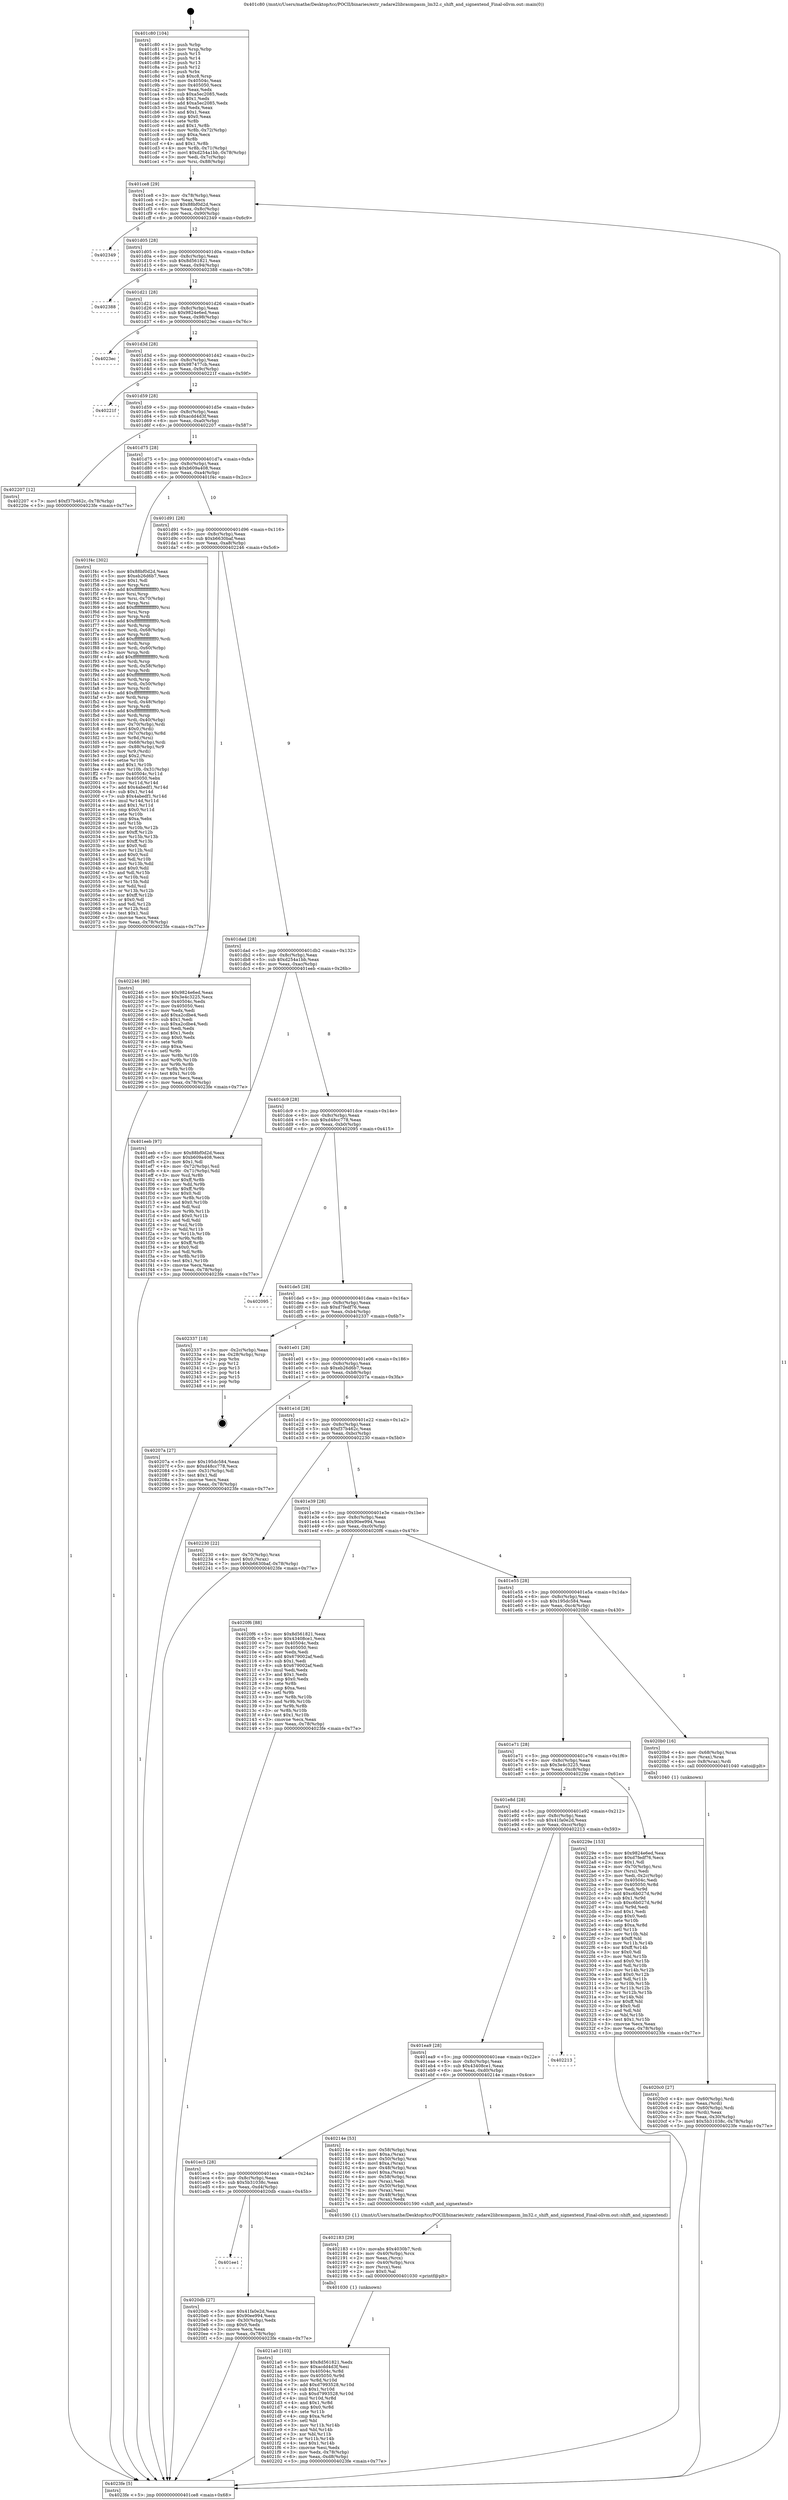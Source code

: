 digraph "0x401c80" {
  label = "0x401c80 (/mnt/c/Users/mathe/Desktop/tcc/POCII/binaries/extr_radare2librasmpasm_lm32.c_shift_and_signextend_Final-ollvm.out::main(0))"
  labelloc = "t"
  node[shape=record]

  Entry [label="",width=0.3,height=0.3,shape=circle,fillcolor=black,style=filled]
  "0x401ce8" [label="{
     0x401ce8 [29]\l
     | [instrs]\l
     &nbsp;&nbsp;0x401ce8 \<+3\>: mov -0x78(%rbp),%eax\l
     &nbsp;&nbsp;0x401ceb \<+2\>: mov %eax,%ecx\l
     &nbsp;&nbsp;0x401ced \<+6\>: sub $0x88bf0d2d,%ecx\l
     &nbsp;&nbsp;0x401cf3 \<+6\>: mov %eax,-0x8c(%rbp)\l
     &nbsp;&nbsp;0x401cf9 \<+6\>: mov %ecx,-0x90(%rbp)\l
     &nbsp;&nbsp;0x401cff \<+6\>: je 0000000000402349 \<main+0x6c9\>\l
  }"]
  "0x402349" [label="{
     0x402349\l
  }", style=dashed]
  "0x401d05" [label="{
     0x401d05 [28]\l
     | [instrs]\l
     &nbsp;&nbsp;0x401d05 \<+5\>: jmp 0000000000401d0a \<main+0x8a\>\l
     &nbsp;&nbsp;0x401d0a \<+6\>: mov -0x8c(%rbp),%eax\l
     &nbsp;&nbsp;0x401d10 \<+5\>: sub $0x8d561821,%eax\l
     &nbsp;&nbsp;0x401d15 \<+6\>: mov %eax,-0x94(%rbp)\l
     &nbsp;&nbsp;0x401d1b \<+6\>: je 0000000000402388 \<main+0x708\>\l
  }"]
  Exit [label="",width=0.3,height=0.3,shape=circle,fillcolor=black,style=filled,peripheries=2]
  "0x402388" [label="{
     0x402388\l
  }", style=dashed]
  "0x401d21" [label="{
     0x401d21 [28]\l
     | [instrs]\l
     &nbsp;&nbsp;0x401d21 \<+5\>: jmp 0000000000401d26 \<main+0xa6\>\l
     &nbsp;&nbsp;0x401d26 \<+6\>: mov -0x8c(%rbp),%eax\l
     &nbsp;&nbsp;0x401d2c \<+5\>: sub $0x9824e6ed,%eax\l
     &nbsp;&nbsp;0x401d31 \<+6\>: mov %eax,-0x98(%rbp)\l
     &nbsp;&nbsp;0x401d37 \<+6\>: je 00000000004023ec \<main+0x76c\>\l
  }"]
  "0x4021a0" [label="{
     0x4021a0 [103]\l
     | [instrs]\l
     &nbsp;&nbsp;0x4021a0 \<+5\>: mov $0x8d561821,%edx\l
     &nbsp;&nbsp;0x4021a5 \<+5\>: mov $0xacdd4d3f,%esi\l
     &nbsp;&nbsp;0x4021aa \<+8\>: mov 0x40504c,%r8d\l
     &nbsp;&nbsp;0x4021b2 \<+8\>: mov 0x405050,%r9d\l
     &nbsp;&nbsp;0x4021ba \<+3\>: mov %r8d,%r10d\l
     &nbsp;&nbsp;0x4021bd \<+7\>: add $0xd7993528,%r10d\l
     &nbsp;&nbsp;0x4021c4 \<+4\>: sub $0x1,%r10d\l
     &nbsp;&nbsp;0x4021c8 \<+7\>: sub $0xd7993528,%r10d\l
     &nbsp;&nbsp;0x4021cf \<+4\>: imul %r10d,%r8d\l
     &nbsp;&nbsp;0x4021d3 \<+4\>: and $0x1,%r8d\l
     &nbsp;&nbsp;0x4021d7 \<+4\>: cmp $0x0,%r8d\l
     &nbsp;&nbsp;0x4021db \<+4\>: sete %r11b\l
     &nbsp;&nbsp;0x4021df \<+4\>: cmp $0xa,%r9d\l
     &nbsp;&nbsp;0x4021e3 \<+3\>: setl %bl\l
     &nbsp;&nbsp;0x4021e6 \<+3\>: mov %r11b,%r14b\l
     &nbsp;&nbsp;0x4021e9 \<+3\>: and %bl,%r14b\l
     &nbsp;&nbsp;0x4021ec \<+3\>: xor %bl,%r11b\l
     &nbsp;&nbsp;0x4021ef \<+3\>: or %r11b,%r14b\l
     &nbsp;&nbsp;0x4021f2 \<+4\>: test $0x1,%r14b\l
     &nbsp;&nbsp;0x4021f6 \<+3\>: cmovne %esi,%edx\l
     &nbsp;&nbsp;0x4021f9 \<+3\>: mov %edx,-0x78(%rbp)\l
     &nbsp;&nbsp;0x4021fc \<+6\>: mov %eax,-0xd8(%rbp)\l
     &nbsp;&nbsp;0x402202 \<+5\>: jmp 00000000004023fe \<main+0x77e\>\l
  }"]
  "0x4023ec" [label="{
     0x4023ec\l
  }", style=dashed]
  "0x401d3d" [label="{
     0x401d3d [28]\l
     | [instrs]\l
     &nbsp;&nbsp;0x401d3d \<+5\>: jmp 0000000000401d42 \<main+0xc2\>\l
     &nbsp;&nbsp;0x401d42 \<+6\>: mov -0x8c(%rbp),%eax\l
     &nbsp;&nbsp;0x401d48 \<+5\>: sub $0x987477cb,%eax\l
     &nbsp;&nbsp;0x401d4d \<+6\>: mov %eax,-0x9c(%rbp)\l
     &nbsp;&nbsp;0x401d53 \<+6\>: je 000000000040221f \<main+0x59f\>\l
  }"]
  "0x402183" [label="{
     0x402183 [29]\l
     | [instrs]\l
     &nbsp;&nbsp;0x402183 \<+10\>: movabs $0x4030b7,%rdi\l
     &nbsp;&nbsp;0x40218d \<+4\>: mov -0x40(%rbp),%rcx\l
     &nbsp;&nbsp;0x402191 \<+2\>: mov %eax,(%rcx)\l
     &nbsp;&nbsp;0x402193 \<+4\>: mov -0x40(%rbp),%rcx\l
     &nbsp;&nbsp;0x402197 \<+2\>: mov (%rcx),%esi\l
     &nbsp;&nbsp;0x402199 \<+2\>: mov $0x0,%al\l
     &nbsp;&nbsp;0x40219b \<+5\>: call 0000000000401030 \<printf@plt\>\l
     | [calls]\l
     &nbsp;&nbsp;0x401030 \{1\} (unknown)\l
  }"]
  "0x40221f" [label="{
     0x40221f\l
  }", style=dashed]
  "0x401d59" [label="{
     0x401d59 [28]\l
     | [instrs]\l
     &nbsp;&nbsp;0x401d59 \<+5\>: jmp 0000000000401d5e \<main+0xde\>\l
     &nbsp;&nbsp;0x401d5e \<+6\>: mov -0x8c(%rbp),%eax\l
     &nbsp;&nbsp;0x401d64 \<+5\>: sub $0xacdd4d3f,%eax\l
     &nbsp;&nbsp;0x401d69 \<+6\>: mov %eax,-0xa0(%rbp)\l
     &nbsp;&nbsp;0x401d6f \<+6\>: je 0000000000402207 \<main+0x587\>\l
  }"]
  "0x401ee1" [label="{
     0x401ee1\l
  }", style=dashed]
  "0x402207" [label="{
     0x402207 [12]\l
     | [instrs]\l
     &nbsp;&nbsp;0x402207 \<+7\>: movl $0xf37b462c,-0x78(%rbp)\l
     &nbsp;&nbsp;0x40220e \<+5\>: jmp 00000000004023fe \<main+0x77e\>\l
  }"]
  "0x401d75" [label="{
     0x401d75 [28]\l
     | [instrs]\l
     &nbsp;&nbsp;0x401d75 \<+5\>: jmp 0000000000401d7a \<main+0xfa\>\l
     &nbsp;&nbsp;0x401d7a \<+6\>: mov -0x8c(%rbp),%eax\l
     &nbsp;&nbsp;0x401d80 \<+5\>: sub $0xb609a408,%eax\l
     &nbsp;&nbsp;0x401d85 \<+6\>: mov %eax,-0xa4(%rbp)\l
     &nbsp;&nbsp;0x401d8b \<+6\>: je 0000000000401f4c \<main+0x2cc\>\l
  }"]
  "0x4020db" [label="{
     0x4020db [27]\l
     | [instrs]\l
     &nbsp;&nbsp;0x4020db \<+5\>: mov $0x41fa0e2d,%eax\l
     &nbsp;&nbsp;0x4020e0 \<+5\>: mov $0x90ee994,%ecx\l
     &nbsp;&nbsp;0x4020e5 \<+3\>: mov -0x30(%rbp),%edx\l
     &nbsp;&nbsp;0x4020e8 \<+3\>: cmp $0x0,%edx\l
     &nbsp;&nbsp;0x4020eb \<+3\>: cmove %ecx,%eax\l
     &nbsp;&nbsp;0x4020ee \<+3\>: mov %eax,-0x78(%rbp)\l
     &nbsp;&nbsp;0x4020f1 \<+5\>: jmp 00000000004023fe \<main+0x77e\>\l
  }"]
  "0x401f4c" [label="{
     0x401f4c [302]\l
     | [instrs]\l
     &nbsp;&nbsp;0x401f4c \<+5\>: mov $0x88bf0d2d,%eax\l
     &nbsp;&nbsp;0x401f51 \<+5\>: mov $0xeb26d6b7,%ecx\l
     &nbsp;&nbsp;0x401f56 \<+2\>: mov $0x1,%dl\l
     &nbsp;&nbsp;0x401f58 \<+3\>: mov %rsp,%rsi\l
     &nbsp;&nbsp;0x401f5b \<+4\>: add $0xfffffffffffffff0,%rsi\l
     &nbsp;&nbsp;0x401f5f \<+3\>: mov %rsi,%rsp\l
     &nbsp;&nbsp;0x401f62 \<+4\>: mov %rsi,-0x70(%rbp)\l
     &nbsp;&nbsp;0x401f66 \<+3\>: mov %rsp,%rsi\l
     &nbsp;&nbsp;0x401f69 \<+4\>: add $0xfffffffffffffff0,%rsi\l
     &nbsp;&nbsp;0x401f6d \<+3\>: mov %rsi,%rsp\l
     &nbsp;&nbsp;0x401f70 \<+3\>: mov %rsp,%rdi\l
     &nbsp;&nbsp;0x401f73 \<+4\>: add $0xfffffffffffffff0,%rdi\l
     &nbsp;&nbsp;0x401f77 \<+3\>: mov %rdi,%rsp\l
     &nbsp;&nbsp;0x401f7a \<+4\>: mov %rdi,-0x68(%rbp)\l
     &nbsp;&nbsp;0x401f7e \<+3\>: mov %rsp,%rdi\l
     &nbsp;&nbsp;0x401f81 \<+4\>: add $0xfffffffffffffff0,%rdi\l
     &nbsp;&nbsp;0x401f85 \<+3\>: mov %rdi,%rsp\l
     &nbsp;&nbsp;0x401f88 \<+4\>: mov %rdi,-0x60(%rbp)\l
     &nbsp;&nbsp;0x401f8c \<+3\>: mov %rsp,%rdi\l
     &nbsp;&nbsp;0x401f8f \<+4\>: add $0xfffffffffffffff0,%rdi\l
     &nbsp;&nbsp;0x401f93 \<+3\>: mov %rdi,%rsp\l
     &nbsp;&nbsp;0x401f96 \<+4\>: mov %rdi,-0x58(%rbp)\l
     &nbsp;&nbsp;0x401f9a \<+3\>: mov %rsp,%rdi\l
     &nbsp;&nbsp;0x401f9d \<+4\>: add $0xfffffffffffffff0,%rdi\l
     &nbsp;&nbsp;0x401fa1 \<+3\>: mov %rdi,%rsp\l
     &nbsp;&nbsp;0x401fa4 \<+4\>: mov %rdi,-0x50(%rbp)\l
     &nbsp;&nbsp;0x401fa8 \<+3\>: mov %rsp,%rdi\l
     &nbsp;&nbsp;0x401fab \<+4\>: add $0xfffffffffffffff0,%rdi\l
     &nbsp;&nbsp;0x401faf \<+3\>: mov %rdi,%rsp\l
     &nbsp;&nbsp;0x401fb2 \<+4\>: mov %rdi,-0x48(%rbp)\l
     &nbsp;&nbsp;0x401fb6 \<+3\>: mov %rsp,%rdi\l
     &nbsp;&nbsp;0x401fb9 \<+4\>: add $0xfffffffffffffff0,%rdi\l
     &nbsp;&nbsp;0x401fbd \<+3\>: mov %rdi,%rsp\l
     &nbsp;&nbsp;0x401fc0 \<+4\>: mov %rdi,-0x40(%rbp)\l
     &nbsp;&nbsp;0x401fc4 \<+4\>: mov -0x70(%rbp),%rdi\l
     &nbsp;&nbsp;0x401fc8 \<+6\>: movl $0x0,(%rdi)\l
     &nbsp;&nbsp;0x401fce \<+4\>: mov -0x7c(%rbp),%r8d\l
     &nbsp;&nbsp;0x401fd2 \<+3\>: mov %r8d,(%rsi)\l
     &nbsp;&nbsp;0x401fd5 \<+4\>: mov -0x68(%rbp),%rdi\l
     &nbsp;&nbsp;0x401fd9 \<+7\>: mov -0x88(%rbp),%r9\l
     &nbsp;&nbsp;0x401fe0 \<+3\>: mov %r9,(%rdi)\l
     &nbsp;&nbsp;0x401fe3 \<+3\>: cmpl $0x2,(%rsi)\l
     &nbsp;&nbsp;0x401fe6 \<+4\>: setne %r10b\l
     &nbsp;&nbsp;0x401fea \<+4\>: and $0x1,%r10b\l
     &nbsp;&nbsp;0x401fee \<+4\>: mov %r10b,-0x31(%rbp)\l
     &nbsp;&nbsp;0x401ff2 \<+8\>: mov 0x40504c,%r11d\l
     &nbsp;&nbsp;0x401ffa \<+7\>: mov 0x405050,%ebx\l
     &nbsp;&nbsp;0x402001 \<+3\>: mov %r11d,%r14d\l
     &nbsp;&nbsp;0x402004 \<+7\>: add $0x4abedf1,%r14d\l
     &nbsp;&nbsp;0x40200b \<+4\>: sub $0x1,%r14d\l
     &nbsp;&nbsp;0x40200f \<+7\>: sub $0x4abedf1,%r14d\l
     &nbsp;&nbsp;0x402016 \<+4\>: imul %r14d,%r11d\l
     &nbsp;&nbsp;0x40201a \<+4\>: and $0x1,%r11d\l
     &nbsp;&nbsp;0x40201e \<+4\>: cmp $0x0,%r11d\l
     &nbsp;&nbsp;0x402022 \<+4\>: sete %r10b\l
     &nbsp;&nbsp;0x402026 \<+3\>: cmp $0xa,%ebx\l
     &nbsp;&nbsp;0x402029 \<+4\>: setl %r15b\l
     &nbsp;&nbsp;0x40202d \<+3\>: mov %r10b,%r12b\l
     &nbsp;&nbsp;0x402030 \<+4\>: xor $0xff,%r12b\l
     &nbsp;&nbsp;0x402034 \<+3\>: mov %r15b,%r13b\l
     &nbsp;&nbsp;0x402037 \<+4\>: xor $0xff,%r13b\l
     &nbsp;&nbsp;0x40203b \<+3\>: xor $0x0,%dl\l
     &nbsp;&nbsp;0x40203e \<+3\>: mov %r12b,%sil\l
     &nbsp;&nbsp;0x402041 \<+4\>: and $0x0,%sil\l
     &nbsp;&nbsp;0x402045 \<+3\>: and %dl,%r10b\l
     &nbsp;&nbsp;0x402048 \<+3\>: mov %r13b,%dil\l
     &nbsp;&nbsp;0x40204b \<+4\>: and $0x0,%dil\l
     &nbsp;&nbsp;0x40204f \<+3\>: and %dl,%r15b\l
     &nbsp;&nbsp;0x402052 \<+3\>: or %r10b,%sil\l
     &nbsp;&nbsp;0x402055 \<+3\>: or %r15b,%dil\l
     &nbsp;&nbsp;0x402058 \<+3\>: xor %dil,%sil\l
     &nbsp;&nbsp;0x40205b \<+3\>: or %r13b,%r12b\l
     &nbsp;&nbsp;0x40205e \<+4\>: xor $0xff,%r12b\l
     &nbsp;&nbsp;0x402062 \<+3\>: or $0x0,%dl\l
     &nbsp;&nbsp;0x402065 \<+3\>: and %dl,%r12b\l
     &nbsp;&nbsp;0x402068 \<+3\>: or %r12b,%sil\l
     &nbsp;&nbsp;0x40206b \<+4\>: test $0x1,%sil\l
     &nbsp;&nbsp;0x40206f \<+3\>: cmovne %ecx,%eax\l
     &nbsp;&nbsp;0x402072 \<+3\>: mov %eax,-0x78(%rbp)\l
     &nbsp;&nbsp;0x402075 \<+5\>: jmp 00000000004023fe \<main+0x77e\>\l
  }"]
  "0x401d91" [label="{
     0x401d91 [28]\l
     | [instrs]\l
     &nbsp;&nbsp;0x401d91 \<+5\>: jmp 0000000000401d96 \<main+0x116\>\l
     &nbsp;&nbsp;0x401d96 \<+6\>: mov -0x8c(%rbp),%eax\l
     &nbsp;&nbsp;0x401d9c \<+5\>: sub $0xb6630baf,%eax\l
     &nbsp;&nbsp;0x401da1 \<+6\>: mov %eax,-0xa8(%rbp)\l
     &nbsp;&nbsp;0x401da7 \<+6\>: je 0000000000402246 \<main+0x5c6\>\l
  }"]
  "0x401ec5" [label="{
     0x401ec5 [28]\l
     | [instrs]\l
     &nbsp;&nbsp;0x401ec5 \<+5\>: jmp 0000000000401eca \<main+0x24a\>\l
     &nbsp;&nbsp;0x401eca \<+6\>: mov -0x8c(%rbp),%eax\l
     &nbsp;&nbsp;0x401ed0 \<+5\>: sub $0x5b31038c,%eax\l
     &nbsp;&nbsp;0x401ed5 \<+6\>: mov %eax,-0xd4(%rbp)\l
     &nbsp;&nbsp;0x401edb \<+6\>: je 00000000004020db \<main+0x45b\>\l
  }"]
  "0x402246" [label="{
     0x402246 [88]\l
     | [instrs]\l
     &nbsp;&nbsp;0x402246 \<+5\>: mov $0x9824e6ed,%eax\l
     &nbsp;&nbsp;0x40224b \<+5\>: mov $0x3e4c3225,%ecx\l
     &nbsp;&nbsp;0x402250 \<+7\>: mov 0x40504c,%edx\l
     &nbsp;&nbsp;0x402257 \<+7\>: mov 0x405050,%esi\l
     &nbsp;&nbsp;0x40225e \<+2\>: mov %edx,%edi\l
     &nbsp;&nbsp;0x402260 \<+6\>: add $0xa2cdbe4,%edi\l
     &nbsp;&nbsp;0x402266 \<+3\>: sub $0x1,%edi\l
     &nbsp;&nbsp;0x402269 \<+6\>: sub $0xa2cdbe4,%edi\l
     &nbsp;&nbsp;0x40226f \<+3\>: imul %edi,%edx\l
     &nbsp;&nbsp;0x402272 \<+3\>: and $0x1,%edx\l
     &nbsp;&nbsp;0x402275 \<+3\>: cmp $0x0,%edx\l
     &nbsp;&nbsp;0x402278 \<+4\>: sete %r8b\l
     &nbsp;&nbsp;0x40227c \<+3\>: cmp $0xa,%esi\l
     &nbsp;&nbsp;0x40227f \<+4\>: setl %r9b\l
     &nbsp;&nbsp;0x402283 \<+3\>: mov %r8b,%r10b\l
     &nbsp;&nbsp;0x402286 \<+3\>: and %r9b,%r10b\l
     &nbsp;&nbsp;0x402289 \<+3\>: xor %r9b,%r8b\l
     &nbsp;&nbsp;0x40228c \<+3\>: or %r8b,%r10b\l
     &nbsp;&nbsp;0x40228f \<+4\>: test $0x1,%r10b\l
     &nbsp;&nbsp;0x402293 \<+3\>: cmovne %ecx,%eax\l
     &nbsp;&nbsp;0x402296 \<+3\>: mov %eax,-0x78(%rbp)\l
     &nbsp;&nbsp;0x402299 \<+5\>: jmp 00000000004023fe \<main+0x77e\>\l
  }"]
  "0x401dad" [label="{
     0x401dad [28]\l
     | [instrs]\l
     &nbsp;&nbsp;0x401dad \<+5\>: jmp 0000000000401db2 \<main+0x132\>\l
     &nbsp;&nbsp;0x401db2 \<+6\>: mov -0x8c(%rbp),%eax\l
     &nbsp;&nbsp;0x401db8 \<+5\>: sub $0xd254a1bb,%eax\l
     &nbsp;&nbsp;0x401dbd \<+6\>: mov %eax,-0xac(%rbp)\l
     &nbsp;&nbsp;0x401dc3 \<+6\>: je 0000000000401eeb \<main+0x26b\>\l
  }"]
  "0x40214e" [label="{
     0x40214e [53]\l
     | [instrs]\l
     &nbsp;&nbsp;0x40214e \<+4\>: mov -0x58(%rbp),%rax\l
     &nbsp;&nbsp;0x402152 \<+6\>: movl $0xa,(%rax)\l
     &nbsp;&nbsp;0x402158 \<+4\>: mov -0x50(%rbp),%rax\l
     &nbsp;&nbsp;0x40215c \<+6\>: movl $0xa,(%rax)\l
     &nbsp;&nbsp;0x402162 \<+4\>: mov -0x48(%rbp),%rax\l
     &nbsp;&nbsp;0x402166 \<+6\>: movl $0xa,(%rax)\l
     &nbsp;&nbsp;0x40216c \<+4\>: mov -0x58(%rbp),%rax\l
     &nbsp;&nbsp;0x402170 \<+2\>: mov (%rax),%edi\l
     &nbsp;&nbsp;0x402172 \<+4\>: mov -0x50(%rbp),%rax\l
     &nbsp;&nbsp;0x402176 \<+2\>: mov (%rax),%esi\l
     &nbsp;&nbsp;0x402178 \<+4\>: mov -0x48(%rbp),%rax\l
     &nbsp;&nbsp;0x40217c \<+2\>: mov (%rax),%edx\l
     &nbsp;&nbsp;0x40217e \<+5\>: call 0000000000401590 \<shift_and_signextend\>\l
     | [calls]\l
     &nbsp;&nbsp;0x401590 \{1\} (/mnt/c/Users/mathe/Desktop/tcc/POCII/binaries/extr_radare2librasmpasm_lm32.c_shift_and_signextend_Final-ollvm.out::shift_and_signextend)\l
  }"]
  "0x401eeb" [label="{
     0x401eeb [97]\l
     | [instrs]\l
     &nbsp;&nbsp;0x401eeb \<+5\>: mov $0x88bf0d2d,%eax\l
     &nbsp;&nbsp;0x401ef0 \<+5\>: mov $0xb609a408,%ecx\l
     &nbsp;&nbsp;0x401ef5 \<+2\>: mov $0x1,%dl\l
     &nbsp;&nbsp;0x401ef7 \<+4\>: mov -0x72(%rbp),%sil\l
     &nbsp;&nbsp;0x401efb \<+4\>: mov -0x71(%rbp),%dil\l
     &nbsp;&nbsp;0x401eff \<+3\>: mov %sil,%r8b\l
     &nbsp;&nbsp;0x401f02 \<+4\>: xor $0xff,%r8b\l
     &nbsp;&nbsp;0x401f06 \<+3\>: mov %dil,%r9b\l
     &nbsp;&nbsp;0x401f09 \<+4\>: xor $0xff,%r9b\l
     &nbsp;&nbsp;0x401f0d \<+3\>: xor $0x0,%dl\l
     &nbsp;&nbsp;0x401f10 \<+3\>: mov %r8b,%r10b\l
     &nbsp;&nbsp;0x401f13 \<+4\>: and $0x0,%r10b\l
     &nbsp;&nbsp;0x401f17 \<+3\>: and %dl,%sil\l
     &nbsp;&nbsp;0x401f1a \<+3\>: mov %r9b,%r11b\l
     &nbsp;&nbsp;0x401f1d \<+4\>: and $0x0,%r11b\l
     &nbsp;&nbsp;0x401f21 \<+3\>: and %dl,%dil\l
     &nbsp;&nbsp;0x401f24 \<+3\>: or %sil,%r10b\l
     &nbsp;&nbsp;0x401f27 \<+3\>: or %dil,%r11b\l
     &nbsp;&nbsp;0x401f2a \<+3\>: xor %r11b,%r10b\l
     &nbsp;&nbsp;0x401f2d \<+3\>: or %r9b,%r8b\l
     &nbsp;&nbsp;0x401f30 \<+4\>: xor $0xff,%r8b\l
     &nbsp;&nbsp;0x401f34 \<+3\>: or $0x0,%dl\l
     &nbsp;&nbsp;0x401f37 \<+3\>: and %dl,%r8b\l
     &nbsp;&nbsp;0x401f3a \<+3\>: or %r8b,%r10b\l
     &nbsp;&nbsp;0x401f3d \<+4\>: test $0x1,%r10b\l
     &nbsp;&nbsp;0x401f41 \<+3\>: cmovne %ecx,%eax\l
     &nbsp;&nbsp;0x401f44 \<+3\>: mov %eax,-0x78(%rbp)\l
     &nbsp;&nbsp;0x401f47 \<+5\>: jmp 00000000004023fe \<main+0x77e\>\l
  }"]
  "0x401dc9" [label="{
     0x401dc9 [28]\l
     | [instrs]\l
     &nbsp;&nbsp;0x401dc9 \<+5\>: jmp 0000000000401dce \<main+0x14e\>\l
     &nbsp;&nbsp;0x401dce \<+6\>: mov -0x8c(%rbp),%eax\l
     &nbsp;&nbsp;0x401dd4 \<+5\>: sub $0xd48cc778,%eax\l
     &nbsp;&nbsp;0x401dd9 \<+6\>: mov %eax,-0xb0(%rbp)\l
     &nbsp;&nbsp;0x401ddf \<+6\>: je 0000000000402095 \<main+0x415\>\l
  }"]
  "0x4023fe" [label="{
     0x4023fe [5]\l
     | [instrs]\l
     &nbsp;&nbsp;0x4023fe \<+5\>: jmp 0000000000401ce8 \<main+0x68\>\l
  }"]
  "0x401c80" [label="{
     0x401c80 [104]\l
     | [instrs]\l
     &nbsp;&nbsp;0x401c80 \<+1\>: push %rbp\l
     &nbsp;&nbsp;0x401c81 \<+3\>: mov %rsp,%rbp\l
     &nbsp;&nbsp;0x401c84 \<+2\>: push %r15\l
     &nbsp;&nbsp;0x401c86 \<+2\>: push %r14\l
     &nbsp;&nbsp;0x401c88 \<+2\>: push %r13\l
     &nbsp;&nbsp;0x401c8a \<+2\>: push %r12\l
     &nbsp;&nbsp;0x401c8c \<+1\>: push %rbx\l
     &nbsp;&nbsp;0x401c8d \<+7\>: sub $0xc8,%rsp\l
     &nbsp;&nbsp;0x401c94 \<+7\>: mov 0x40504c,%eax\l
     &nbsp;&nbsp;0x401c9b \<+7\>: mov 0x405050,%ecx\l
     &nbsp;&nbsp;0x401ca2 \<+2\>: mov %eax,%edx\l
     &nbsp;&nbsp;0x401ca4 \<+6\>: sub $0xa5ec2085,%edx\l
     &nbsp;&nbsp;0x401caa \<+3\>: sub $0x1,%edx\l
     &nbsp;&nbsp;0x401cad \<+6\>: add $0xa5ec2085,%edx\l
     &nbsp;&nbsp;0x401cb3 \<+3\>: imul %edx,%eax\l
     &nbsp;&nbsp;0x401cb6 \<+3\>: and $0x1,%eax\l
     &nbsp;&nbsp;0x401cb9 \<+3\>: cmp $0x0,%eax\l
     &nbsp;&nbsp;0x401cbc \<+4\>: sete %r8b\l
     &nbsp;&nbsp;0x401cc0 \<+4\>: and $0x1,%r8b\l
     &nbsp;&nbsp;0x401cc4 \<+4\>: mov %r8b,-0x72(%rbp)\l
     &nbsp;&nbsp;0x401cc8 \<+3\>: cmp $0xa,%ecx\l
     &nbsp;&nbsp;0x401ccb \<+4\>: setl %r8b\l
     &nbsp;&nbsp;0x401ccf \<+4\>: and $0x1,%r8b\l
     &nbsp;&nbsp;0x401cd3 \<+4\>: mov %r8b,-0x71(%rbp)\l
     &nbsp;&nbsp;0x401cd7 \<+7\>: movl $0xd254a1bb,-0x78(%rbp)\l
     &nbsp;&nbsp;0x401cde \<+3\>: mov %edi,-0x7c(%rbp)\l
     &nbsp;&nbsp;0x401ce1 \<+7\>: mov %rsi,-0x88(%rbp)\l
  }"]
  "0x401ea9" [label="{
     0x401ea9 [28]\l
     | [instrs]\l
     &nbsp;&nbsp;0x401ea9 \<+5\>: jmp 0000000000401eae \<main+0x22e\>\l
     &nbsp;&nbsp;0x401eae \<+6\>: mov -0x8c(%rbp),%eax\l
     &nbsp;&nbsp;0x401eb4 \<+5\>: sub $0x43408ce1,%eax\l
     &nbsp;&nbsp;0x401eb9 \<+6\>: mov %eax,-0xd0(%rbp)\l
     &nbsp;&nbsp;0x401ebf \<+6\>: je 000000000040214e \<main+0x4ce\>\l
  }"]
  "0x402213" [label="{
     0x402213\l
  }", style=dashed]
  "0x402095" [label="{
     0x402095\l
  }", style=dashed]
  "0x401de5" [label="{
     0x401de5 [28]\l
     | [instrs]\l
     &nbsp;&nbsp;0x401de5 \<+5\>: jmp 0000000000401dea \<main+0x16a\>\l
     &nbsp;&nbsp;0x401dea \<+6\>: mov -0x8c(%rbp),%eax\l
     &nbsp;&nbsp;0x401df0 \<+5\>: sub $0xd7fedf76,%eax\l
     &nbsp;&nbsp;0x401df5 \<+6\>: mov %eax,-0xb4(%rbp)\l
     &nbsp;&nbsp;0x401dfb \<+6\>: je 0000000000402337 \<main+0x6b7\>\l
  }"]
  "0x401e8d" [label="{
     0x401e8d [28]\l
     | [instrs]\l
     &nbsp;&nbsp;0x401e8d \<+5\>: jmp 0000000000401e92 \<main+0x212\>\l
     &nbsp;&nbsp;0x401e92 \<+6\>: mov -0x8c(%rbp),%eax\l
     &nbsp;&nbsp;0x401e98 \<+5\>: sub $0x41fa0e2d,%eax\l
     &nbsp;&nbsp;0x401e9d \<+6\>: mov %eax,-0xcc(%rbp)\l
     &nbsp;&nbsp;0x401ea3 \<+6\>: je 0000000000402213 \<main+0x593\>\l
  }"]
  "0x402337" [label="{
     0x402337 [18]\l
     | [instrs]\l
     &nbsp;&nbsp;0x402337 \<+3\>: mov -0x2c(%rbp),%eax\l
     &nbsp;&nbsp;0x40233a \<+4\>: lea -0x28(%rbp),%rsp\l
     &nbsp;&nbsp;0x40233e \<+1\>: pop %rbx\l
     &nbsp;&nbsp;0x40233f \<+2\>: pop %r12\l
     &nbsp;&nbsp;0x402341 \<+2\>: pop %r13\l
     &nbsp;&nbsp;0x402343 \<+2\>: pop %r14\l
     &nbsp;&nbsp;0x402345 \<+2\>: pop %r15\l
     &nbsp;&nbsp;0x402347 \<+1\>: pop %rbp\l
     &nbsp;&nbsp;0x402348 \<+1\>: ret\l
  }"]
  "0x401e01" [label="{
     0x401e01 [28]\l
     | [instrs]\l
     &nbsp;&nbsp;0x401e01 \<+5\>: jmp 0000000000401e06 \<main+0x186\>\l
     &nbsp;&nbsp;0x401e06 \<+6\>: mov -0x8c(%rbp),%eax\l
     &nbsp;&nbsp;0x401e0c \<+5\>: sub $0xeb26d6b7,%eax\l
     &nbsp;&nbsp;0x401e11 \<+6\>: mov %eax,-0xb8(%rbp)\l
     &nbsp;&nbsp;0x401e17 \<+6\>: je 000000000040207a \<main+0x3fa\>\l
  }"]
  "0x40229e" [label="{
     0x40229e [153]\l
     | [instrs]\l
     &nbsp;&nbsp;0x40229e \<+5\>: mov $0x9824e6ed,%eax\l
     &nbsp;&nbsp;0x4022a3 \<+5\>: mov $0xd7fedf76,%ecx\l
     &nbsp;&nbsp;0x4022a8 \<+2\>: mov $0x1,%dl\l
     &nbsp;&nbsp;0x4022aa \<+4\>: mov -0x70(%rbp),%rsi\l
     &nbsp;&nbsp;0x4022ae \<+2\>: mov (%rsi),%edi\l
     &nbsp;&nbsp;0x4022b0 \<+3\>: mov %edi,-0x2c(%rbp)\l
     &nbsp;&nbsp;0x4022b3 \<+7\>: mov 0x40504c,%edi\l
     &nbsp;&nbsp;0x4022ba \<+8\>: mov 0x405050,%r8d\l
     &nbsp;&nbsp;0x4022c2 \<+3\>: mov %edi,%r9d\l
     &nbsp;&nbsp;0x4022c5 \<+7\>: add $0xc6b027d,%r9d\l
     &nbsp;&nbsp;0x4022cc \<+4\>: sub $0x1,%r9d\l
     &nbsp;&nbsp;0x4022d0 \<+7\>: sub $0xc6b027d,%r9d\l
     &nbsp;&nbsp;0x4022d7 \<+4\>: imul %r9d,%edi\l
     &nbsp;&nbsp;0x4022db \<+3\>: and $0x1,%edi\l
     &nbsp;&nbsp;0x4022de \<+3\>: cmp $0x0,%edi\l
     &nbsp;&nbsp;0x4022e1 \<+4\>: sete %r10b\l
     &nbsp;&nbsp;0x4022e5 \<+4\>: cmp $0xa,%r8d\l
     &nbsp;&nbsp;0x4022e9 \<+4\>: setl %r11b\l
     &nbsp;&nbsp;0x4022ed \<+3\>: mov %r10b,%bl\l
     &nbsp;&nbsp;0x4022f0 \<+3\>: xor $0xff,%bl\l
     &nbsp;&nbsp;0x4022f3 \<+3\>: mov %r11b,%r14b\l
     &nbsp;&nbsp;0x4022f6 \<+4\>: xor $0xff,%r14b\l
     &nbsp;&nbsp;0x4022fa \<+3\>: xor $0x0,%dl\l
     &nbsp;&nbsp;0x4022fd \<+3\>: mov %bl,%r15b\l
     &nbsp;&nbsp;0x402300 \<+4\>: and $0x0,%r15b\l
     &nbsp;&nbsp;0x402304 \<+3\>: and %dl,%r10b\l
     &nbsp;&nbsp;0x402307 \<+3\>: mov %r14b,%r12b\l
     &nbsp;&nbsp;0x40230a \<+4\>: and $0x0,%r12b\l
     &nbsp;&nbsp;0x40230e \<+3\>: and %dl,%r11b\l
     &nbsp;&nbsp;0x402311 \<+3\>: or %r10b,%r15b\l
     &nbsp;&nbsp;0x402314 \<+3\>: or %r11b,%r12b\l
     &nbsp;&nbsp;0x402317 \<+3\>: xor %r12b,%r15b\l
     &nbsp;&nbsp;0x40231a \<+3\>: or %r14b,%bl\l
     &nbsp;&nbsp;0x40231d \<+3\>: xor $0xff,%bl\l
     &nbsp;&nbsp;0x402320 \<+3\>: or $0x0,%dl\l
     &nbsp;&nbsp;0x402323 \<+2\>: and %dl,%bl\l
     &nbsp;&nbsp;0x402325 \<+3\>: or %bl,%r15b\l
     &nbsp;&nbsp;0x402328 \<+4\>: test $0x1,%r15b\l
     &nbsp;&nbsp;0x40232c \<+3\>: cmovne %ecx,%eax\l
     &nbsp;&nbsp;0x40232f \<+3\>: mov %eax,-0x78(%rbp)\l
     &nbsp;&nbsp;0x402332 \<+5\>: jmp 00000000004023fe \<main+0x77e\>\l
  }"]
  "0x40207a" [label="{
     0x40207a [27]\l
     | [instrs]\l
     &nbsp;&nbsp;0x40207a \<+5\>: mov $0x195dc584,%eax\l
     &nbsp;&nbsp;0x40207f \<+5\>: mov $0xd48cc778,%ecx\l
     &nbsp;&nbsp;0x402084 \<+3\>: mov -0x31(%rbp),%dl\l
     &nbsp;&nbsp;0x402087 \<+3\>: test $0x1,%dl\l
     &nbsp;&nbsp;0x40208a \<+3\>: cmovne %ecx,%eax\l
     &nbsp;&nbsp;0x40208d \<+3\>: mov %eax,-0x78(%rbp)\l
     &nbsp;&nbsp;0x402090 \<+5\>: jmp 00000000004023fe \<main+0x77e\>\l
  }"]
  "0x401e1d" [label="{
     0x401e1d [28]\l
     | [instrs]\l
     &nbsp;&nbsp;0x401e1d \<+5\>: jmp 0000000000401e22 \<main+0x1a2\>\l
     &nbsp;&nbsp;0x401e22 \<+6\>: mov -0x8c(%rbp),%eax\l
     &nbsp;&nbsp;0x401e28 \<+5\>: sub $0xf37b462c,%eax\l
     &nbsp;&nbsp;0x401e2d \<+6\>: mov %eax,-0xbc(%rbp)\l
     &nbsp;&nbsp;0x401e33 \<+6\>: je 0000000000402230 \<main+0x5b0\>\l
  }"]
  "0x4020c0" [label="{
     0x4020c0 [27]\l
     | [instrs]\l
     &nbsp;&nbsp;0x4020c0 \<+4\>: mov -0x60(%rbp),%rdi\l
     &nbsp;&nbsp;0x4020c4 \<+2\>: mov %eax,(%rdi)\l
     &nbsp;&nbsp;0x4020c6 \<+4\>: mov -0x60(%rbp),%rdi\l
     &nbsp;&nbsp;0x4020ca \<+2\>: mov (%rdi),%eax\l
     &nbsp;&nbsp;0x4020cc \<+3\>: mov %eax,-0x30(%rbp)\l
     &nbsp;&nbsp;0x4020cf \<+7\>: movl $0x5b31038c,-0x78(%rbp)\l
     &nbsp;&nbsp;0x4020d6 \<+5\>: jmp 00000000004023fe \<main+0x77e\>\l
  }"]
  "0x402230" [label="{
     0x402230 [22]\l
     | [instrs]\l
     &nbsp;&nbsp;0x402230 \<+4\>: mov -0x70(%rbp),%rax\l
     &nbsp;&nbsp;0x402234 \<+6\>: movl $0x0,(%rax)\l
     &nbsp;&nbsp;0x40223a \<+7\>: movl $0xb6630baf,-0x78(%rbp)\l
     &nbsp;&nbsp;0x402241 \<+5\>: jmp 00000000004023fe \<main+0x77e\>\l
  }"]
  "0x401e39" [label="{
     0x401e39 [28]\l
     | [instrs]\l
     &nbsp;&nbsp;0x401e39 \<+5\>: jmp 0000000000401e3e \<main+0x1be\>\l
     &nbsp;&nbsp;0x401e3e \<+6\>: mov -0x8c(%rbp),%eax\l
     &nbsp;&nbsp;0x401e44 \<+5\>: sub $0x90ee994,%eax\l
     &nbsp;&nbsp;0x401e49 \<+6\>: mov %eax,-0xc0(%rbp)\l
     &nbsp;&nbsp;0x401e4f \<+6\>: je 00000000004020f6 \<main+0x476\>\l
  }"]
  "0x401e71" [label="{
     0x401e71 [28]\l
     | [instrs]\l
     &nbsp;&nbsp;0x401e71 \<+5\>: jmp 0000000000401e76 \<main+0x1f6\>\l
     &nbsp;&nbsp;0x401e76 \<+6\>: mov -0x8c(%rbp),%eax\l
     &nbsp;&nbsp;0x401e7c \<+5\>: sub $0x3e4c3225,%eax\l
     &nbsp;&nbsp;0x401e81 \<+6\>: mov %eax,-0xc8(%rbp)\l
     &nbsp;&nbsp;0x401e87 \<+6\>: je 000000000040229e \<main+0x61e\>\l
  }"]
  "0x4020f6" [label="{
     0x4020f6 [88]\l
     | [instrs]\l
     &nbsp;&nbsp;0x4020f6 \<+5\>: mov $0x8d561821,%eax\l
     &nbsp;&nbsp;0x4020fb \<+5\>: mov $0x43408ce1,%ecx\l
     &nbsp;&nbsp;0x402100 \<+7\>: mov 0x40504c,%edx\l
     &nbsp;&nbsp;0x402107 \<+7\>: mov 0x405050,%esi\l
     &nbsp;&nbsp;0x40210e \<+2\>: mov %edx,%edi\l
     &nbsp;&nbsp;0x402110 \<+6\>: add $0x679002af,%edi\l
     &nbsp;&nbsp;0x402116 \<+3\>: sub $0x1,%edi\l
     &nbsp;&nbsp;0x402119 \<+6\>: sub $0x679002af,%edi\l
     &nbsp;&nbsp;0x40211f \<+3\>: imul %edi,%edx\l
     &nbsp;&nbsp;0x402122 \<+3\>: and $0x1,%edx\l
     &nbsp;&nbsp;0x402125 \<+3\>: cmp $0x0,%edx\l
     &nbsp;&nbsp;0x402128 \<+4\>: sete %r8b\l
     &nbsp;&nbsp;0x40212c \<+3\>: cmp $0xa,%esi\l
     &nbsp;&nbsp;0x40212f \<+4\>: setl %r9b\l
     &nbsp;&nbsp;0x402133 \<+3\>: mov %r8b,%r10b\l
     &nbsp;&nbsp;0x402136 \<+3\>: and %r9b,%r10b\l
     &nbsp;&nbsp;0x402139 \<+3\>: xor %r9b,%r8b\l
     &nbsp;&nbsp;0x40213c \<+3\>: or %r8b,%r10b\l
     &nbsp;&nbsp;0x40213f \<+4\>: test $0x1,%r10b\l
     &nbsp;&nbsp;0x402143 \<+3\>: cmovne %ecx,%eax\l
     &nbsp;&nbsp;0x402146 \<+3\>: mov %eax,-0x78(%rbp)\l
     &nbsp;&nbsp;0x402149 \<+5\>: jmp 00000000004023fe \<main+0x77e\>\l
  }"]
  "0x401e55" [label="{
     0x401e55 [28]\l
     | [instrs]\l
     &nbsp;&nbsp;0x401e55 \<+5\>: jmp 0000000000401e5a \<main+0x1da\>\l
     &nbsp;&nbsp;0x401e5a \<+6\>: mov -0x8c(%rbp),%eax\l
     &nbsp;&nbsp;0x401e60 \<+5\>: sub $0x195dc584,%eax\l
     &nbsp;&nbsp;0x401e65 \<+6\>: mov %eax,-0xc4(%rbp)\l
     &nbsp;&nbsp;0x401e6b \<+6\>: je 00000000004020b0 \<main+0x430\>\l
  }"]
  "0x4020b0" [label="{
     0x4020b0 [16]\l
     | [instrs]\l
     &nbsp;&nbsp;0x4020b0 \<+4\>: mov -0x68(%rbp),%rax\l
     &nbsp;&nbsp;0x4020b4 \<+3\>: mov (%rax),%rax\l
     &nbsp;&nbsp;0x4020b7 \<+4\>: mov 0x8(%rax),%rdi\l
     &nbsp;&nbsp;0x4020bb \<+5\>: call 0000000000401040 \<atoi@plt\>\l
     | [calls]\l
     &nbsp;&nbsp;0x401040 \{1\} (unknown)\l
  }"]
  Entry -> "0x401c80" [label=" 1"]
  "0x401ce8" -> "0x402349" [label=" 0"]
  "0x401ce8" -> "0x401d05" [label=" 12"]
  "0x402337" -> Exit [label=" 1"]
  "0x401d05" -> "0x402388" [label=" 0"]
  "0x401d05" -> "0x401d21" [label=" 12"]
  "0x40229e" -> "0x4023fe" [label=" 1"]
  "0x401d21" -> "0x4023ec" [label=" 0"]
  "0x401d21" -> "0x401d3d" [label=" 12"]
  "0x402246" -> "0x4023fe" [label=" 1"]
  "0x401d3d" -> "0x40221f" [label=" 0"]
  "0x401d3d" -> "0x401d59" [label=" 12"]
  "0x402230" -> "0x4023fe" [label=" 1"]
  "0x401d59" -> "0x402207" [label=" 1"]
  "0x401d59" -> "0x401d75" [label=" 11"]
  "0x402207" -> "0x4023fe" [label=" 1"]
  "0x401d75" -> "0x401f4c" [label=" 1"]
  "0x401d75" -> "0x401d91" [label=" 10"]
  "0x4021a0" -> "0x4023fe" [label=" 1"]
  "0x401d91" -> "0x402246" [label=" 1"]
  "0x401d91" -> "0x401dad" [label=" 9"]
  "0x40214e" -> "0x402183" [label=" 1"]
  "0x401dad" -> "0x401eeb" [label=" 1"]
  "0x401dad" -> "0x401dc9" [label=" 8"]
  "0x401eeb" -> "0x4023fe" [label=" 1"]
  "0x401c80" -> "0x401ce8" [label=" 1"]
  "0x4023fe" -> "0x401ce8" [label=" 11"]
  "0x4020f6" -> "0x4023fe" [label=" 1"]
  "0x401f4c" -> "0x4023fe" [label=" 1"]
  "0x401ec5" -> "0x401ee1" [label=" 0"]
  "0x401dc9" -> "0x402095" [label=" 0"]
  "0x401dc9" -> "0x401de5" [label=" 8"]
  "0x401ec5" -> "0x4020db" [label=" 1"]
  "0x401de5" -> "0x402337" [label=" 1"]
  "0x401de5" -> "0x401e01" [label=" 7"]
  "0x401ea9" -> "0x401ec5" [label=" 1"]
  "0x401e01" -> "0x40207a" [label=" 1"]
  "0x401e01" -> "0x401e1d" [label=" 6"]
  "0x40207a" -> "0x4023fe" [label=" 1"]
  "0x401ea9" -> "0x40214e" [label=" 1"]
  "0x401e1d" -> "0x402230" [label=" 1"]
  "0x401e1d" -> "0x401e39" [label=" 5"]
  "0x401e8d" -> "0x401ea9" [label=" 2"]
  "0x401e39" -> "0x4020f6" [label=" 1"]
  "0x401e39" -> "0x401e55" [label=" 4"]
  "0x401e8d" -> "0x402213" [label=" 0"]
  "0x401e55" -> "0x4020b0" [label=" 1"]
  "0x401e55" -> "0x401e71" [label=" 3"]
  "0x4020b0" -> "0x4020c0" [label=" 1"]
  "0x4020c0" -> "0x4023fe" [label=" 1"]
  "0x4020db" -> "0x4023fe" [label=" 1"]
  "0x401e71" -> "0x40229e" [label=" 1"]
  "0x401e71" -> "0x401e8d" [label=" 2"]
  "0x402183" -> "0x4021a0" [label=" 1"]
}
